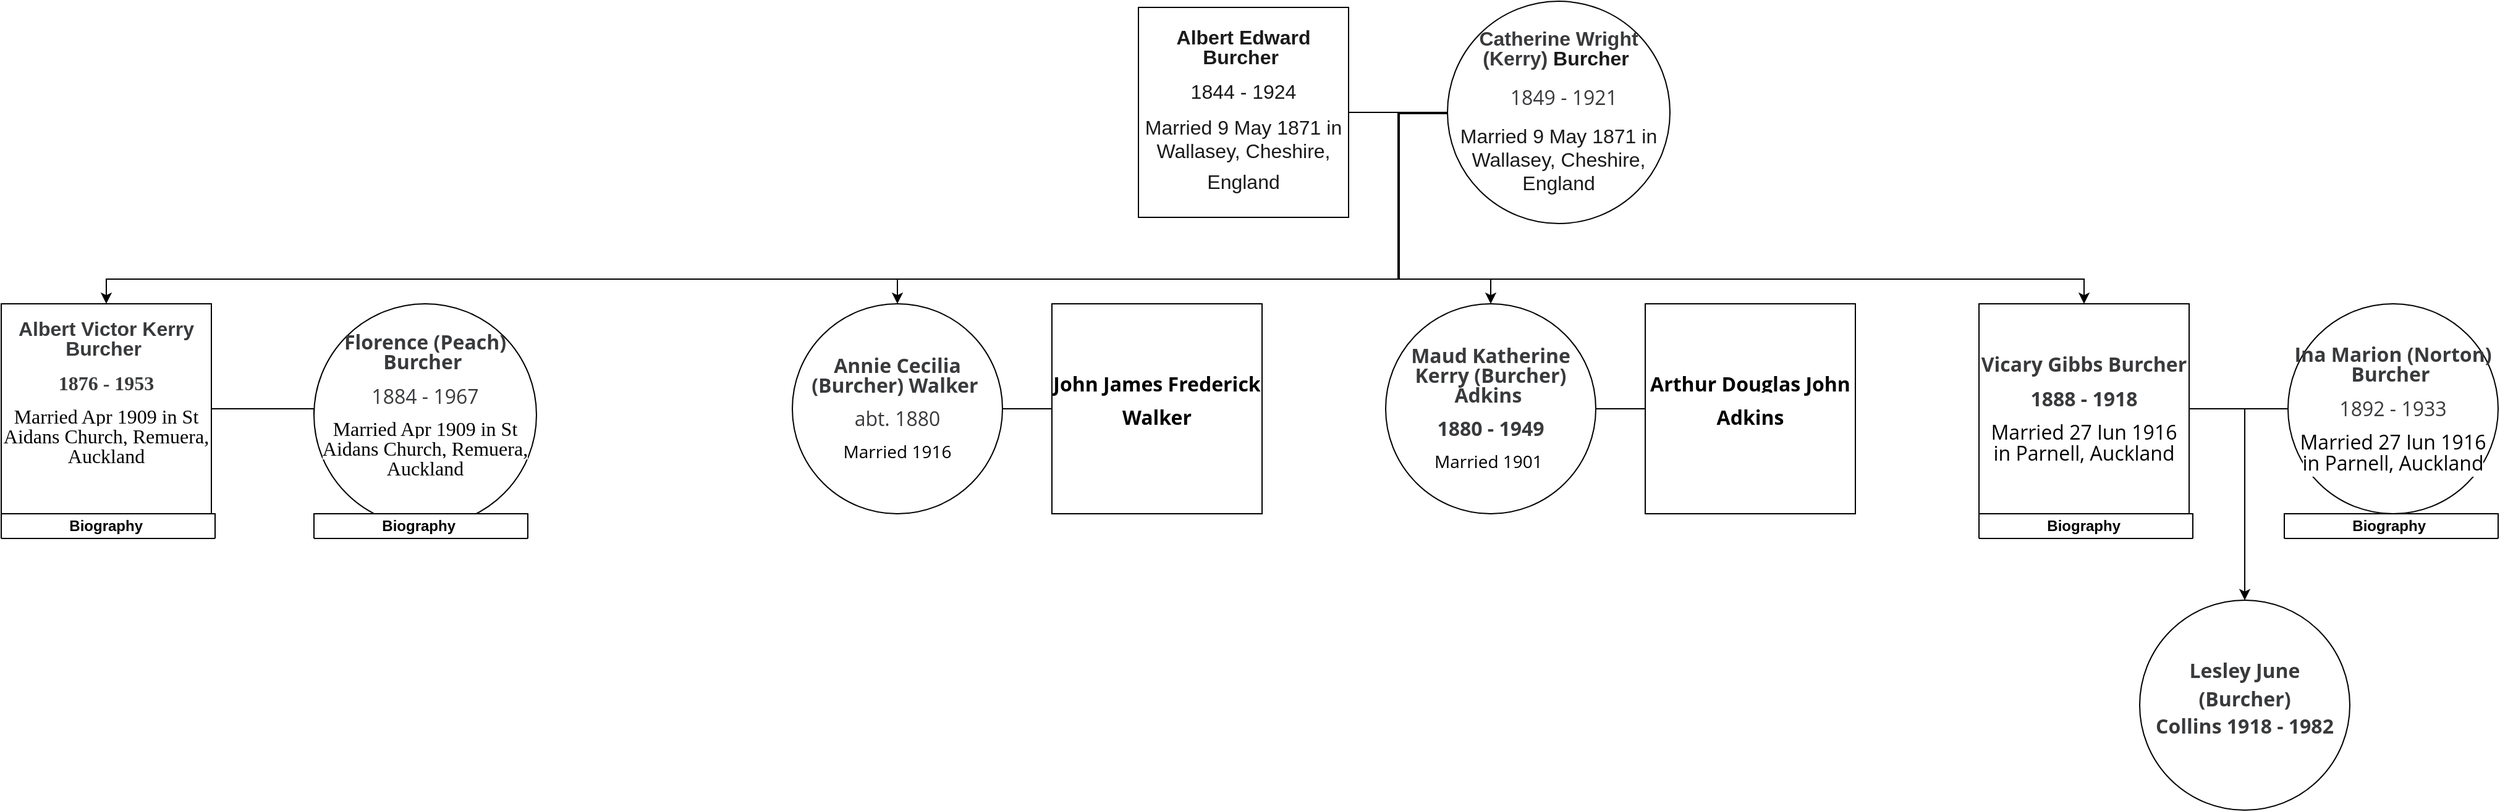 <mxfile version="24.5.5" type="github">
  <diagram name="Page-1" id="OZU3ZvA2aPoWL_jV6k-2">
    <mxGraphModel dx="2690" dy="1053" grid="1" gridSize="10" guides="1" tooltips="1" connect="1" arrows="1" fold="1" page="1" pageScale="1" pageWidth="827" pageHeight="1169" math="0" shadow="0">
      <root>
        <mxCell id="0" />
        <mxCell id="1" parent="0" />
        <mxCell id="ZmS5W_vSXkEM8_8rMccr-10" style="edgeStyle=orthogonalEdgeStyle;rounded=0;orthogonalLoop=1;jettySize=auto;html=1;exitX=1;exitY=0.5;exitDx=0;exitDy=0;entryX=0;entryY=0.5;entryDx=0;entryDy=0;endArrow=none;endFill=0;" edge="1" parent="1" source="ZmS5W_vSXkEM8_8rMccr-6">
          <mxGeometry relative="1" as="geometry">
            <mxPoint x="360" y="125" as="targetPoint" />
            <Array as="points">
              <mxPoint x="320" y="125" />
              <mxPoint x="360" y="126" />
            </Array>
          </mxGeometry>
        </mxCell>
        <mxCell id="ZmS5W_vSXkEM8_8rMccr-34" style="edgeStyle=orthogonalEdgeStyle;rounded=0;orthogonalLoop=1;jettySize=auto;html=1;exitX=1;exitY=0.5;exitDx=0;exitDy=0;entryX=0.5;entryY=0;entryDx=0;entryDy=0;" edge="1" parent="1" source="ZmS5W_vSXkEM8_8rMccr-6" target="ZmS5W_vSXkEM8_8rMccr-26">
          <mxGeometry relative="1" as="geometry">
            <mxPoint x="200" y="260" as="targetPoint" />
            <Array as="points">
              <mxPoint x="320" y="125" />
              <mxPoint x="320" y="260" />
              <mxPoint x="-85" y="260" />
            </Array>
          </mxGeometry>
        </mxCell>
        <mxCell id="ZmS5W_vSXkEM8_8rMccr-35" style="edgeStyle=orthogonalEdgeStyle;rounded=0;orthogonalLoop=1;jettySize=auto;html=1;exitX=1;exitY=0.5;exitDx=0;exitDy=0;entryX=0.5;entryY=0;entryDx=0;entryDy=0;" edge="1" parent="1" source="ZmS5W_vSXkEM8_8rMccr-6" target="ZmS5W_vSXkEM8_8rMccr-36">
          <mxGeometry relative="1" as="geometry">
            <mxPoint x="890" y="290" as="targetPoint" />
            <Array as="points">
              <mxPoint x="320" y="125" />
              <mxPoint x="320" y="260" />
              <mxPoint x="875" y="260" />
            </Array>
          </mxGeometry>
        </mxCell>
        <mxCell id="ZmS5W_vSXkEM8_8rMccr-6" value="&lt;h1 style=&quot;margin: 0px 0px 0.7em; padding: 0px; border: 0px; font-stretch: inherit; line-height: 100%; font-size-adjust: inherit; font-kerning: inherit; font-variant-alternates: inherit; font-variant-ligatures: inherit; font-variant-numeric: inherit; font-variant-east-asian: inherit; font-variant-position: inherit; font-feature-settings: inherit; font-optical-sizing: inherit; font-variation-settings: inherit; overflow-wrap: break-word; font-size: 16px;&quot;&gt;&lt;font style=&quot;font-size: 16px;&quot; color=&quot;#1a1a1a&quot; face=&quot;Helvetica&quot;&gt;&lt;span style=&quot;margin: 0px; padding: 0px; border: 0px; font-style: inherit; font-variant-caps: inherit; font-stretch: inherit; line-height: inherit; font-size-adjust: inherit; font-kerning: inherit; font-variant-alternates: inherit; font-variant-ligatures: inherit; font-variant-numeric: inherit; font-variant-east-asian: inherit; font-variant-position: inherit; font-feature-settings: inherit; font-optical-sizing: inherit; font-variation-settings: inherit; overflow-wrap: break-word;&quot;&gt;&lt;font style=&quot;font-size: 16px;&quot;&gt;Albert Edward Burcher&lt;/font&gt;&lt;/span&gt;&amp;nbsp;&lt;/font&gt;&lt;/h1&gt;&lt;h1 style=&quot;margin: 0px 0px 0.7em; padding: 0px; border: 0px; font-stretch: inherit; line-height: 100%; font-size-adjust: inherit; font-kerning: inherit; font-variant-alternates: inherit; font-variant-ligatures: inherit; font-variant-numeric: inherit; font-variant-east-asian: inherit; font-variant-position: inherit; font-feature-settings: inherit; font-optical-sizing: inherit; font-variation-settings: inherit; overflow-wrap: break-word; font-size: 16px;&quot;&gt;&lt;span style=&quot;font-weight: normal;&quot;&gt;&lt;font face=&quot;Helvetica&quot; style=&quot;font-size: 16px;&quot; color=&quot;#1a1a1a&quot;&gt;1844 - 1924&lt;/font&gt;&lt;/span&gt;&lt;/h1&gt;&lt;div style=&quot;font-size: 16px;&quot;&gt;&lt;span style=&quot;background-color: rgb(255, 255, 255);&quot;&gt;&lt;font style=&quot;font-size: 16px;&quot; color=&quot;#1a1a1a&quot; face=&quot;Helvetica&quot;&gt;Married 9 May 1871 in Wallasey, Cheshire, England&lt;/font&gt;&lt;/span&gt;&lt;span style=&quot;font-size: 23px; font-family: qMxfg6gYd-HVo0lsF2Li; font-weight: normal;&quot;&gt;&lt;font style=&quot;font-size: 16px;&quot;&gt;&lt;br&gt;&lt;/font&gt;&lt;/span&gt;&lt;/div&gt;" style="whiteSpace=wrap;html=1;aspect=fixed;" vertex="1" parent="1">
          <mxGeometry x="110" y="40" width="170" height="170" as="geometry" />
        </mxCell>
        <mxCell id="ZmS5W_vSXkEM8_8rMccr-12" style="edgeStyle=orthogonalEdgeStyle;rounded=0;orthogonalLoop=1;jettySize=auto;html=1;exitX=0;exitY=0.5;exitDx=0;exitDy=0;entryX=0.5;entryY=0;entryDx=0;entryDy=0;" edge="1" parent="1" target="ZmS5W_vSXkEM8_8rMccr-13">
          <mxGeometry relative="1" as="geometry">
            <mxPoint x="-100" y="270" as="targetPoint" />
            <mxPoint x="360" y="125" as="sourcePoint" />
            <Array as="points">
              <mxPoint x="321" y="126" />
              <mxPoint x="321" y="260" />
              <mxPoint x="-725" y="260" />
            </Array>
          </mxGeometry>
        </mxCell>
        <mxCell id="ZmS5W_vSXkEM8_8rMccr-22" style="edgeStyle=orthogonalEdgeStyle;rounded=0;orthogonalLoop=1;jettySize=auto;html=1;exitX=1;exitY=0.5;exitDx=0;exitDy=0;entryX=0;entryY=0.5;entryDx=0;entryDy=0;endArrow=none;endFill=0;" edge="1" parent="1" source="ZmS5W_vSXkEM8_8rMccr-13" target="ZmS5W_vSXkEM8_8rMccr-18">
          <mxGeometry relative="1" as="geometry">
            <Array as="points">
              <mxPoint x="-557" y="365" />
            </Array>
          </mxGeometry>
        </mxCell>
        <mxCell id="ZmS5W_vSXkEM8_8rMccr-13" value="&lt;h1 style=&quot;margin: 0px 0px 0.7em; padding: 0px; border: 0px; font-stretch: inherit; line-height: 100%; font-size-adjust: inherit; font-kerning: inherit; font-variant-alternates: inherit; font-variant-ligatures: inherit; font-variant-numeric: inherit; font-variant-east-asian: inherit; font-variant-position: inherit; font-feature-settings: inherit; font-optical-sizing: inherit; font-variation-settings: inherit; overflow-wrap: break-word; color: rgb(57, 58, 60); font-size: 16px;&quot;&gt;&lt;span style=&quot;margin: 0px; padding: 0px; border: 0px; font-style: inherit; font-variant-caps: inherit; font-stretch: inherit; line-height: inherit; font-size-adjust: inherit; font-kerning: inherit; font-variant-alternates: inherit; font-variant-ligatures: inherit; font-variant-numeric: inherit; font-variant-east-asian: inherit; font-variant-position: inherit; font-feature-settings: inherit; font-optical-sizing: inherit; font-variation-settings: inherit; overflow-wrap: break-word;&quot;&gt;&lt;font face=&quot;Helvetica&quot; style=&quot;font-size: 16px;&quot;&gt;Albert Victor Kerry Burcher&amp;nbsp;&lt;/font&gt;&lt;/span&gt;&lt;/h1&gt;&lt;h1 style=&quot;margin: 0px 0px 0.7em; padding: 0px; border: 0px; font-stretch: inherit; line-height: 100%; font-size-adjust: inherit; font-kerning: inherit; font-variant-alternates: inherit; font-variant-ligatures: inherit; font-variant-numeric: inherit; font-variant-east-asian: inherit; font-variant-position: inherit; font-feature-settings: inherit; font-optical-sizing: inherit; font-variation-settings: inherit; overflow-wrap: break-word; color: rgb(57, 58, 60); font-size: 16px;&quot;&gt;&lt;font face=&quot;jN4gn-6lTFqfSW2iRNwo&quot; style=&quot;font-size: 16px;&quot;&gt;1876 - 1953&lt;/font&gt;&lt;/h1&gt;&lt;div style=&quot;font-size: 16px; line-height: 100%;&quot;&gt;&lt;font style=&quot;font-size: 16px;&quot;&gt;&lt;span style=&quot;background-color: rgb(255, 255, 255);&quot;&gt;&lt;font face=&quot;jN4gn-6lTFqfSW2iRNwo&quot; style=&quot;font-size: 16px;&quot;&gt;Married Apr 1909 in St Aidans Church, Remuera, Auckland&lt;/font&gt;&lt;/span&gt;&lt;br&gt;&lt;/font&gt;&lt;/div&gt;&lt;div style=&quot;font-size: 25.715px; line-height: 100%;&quot;&gt;&lt;br&gt;&lt;/div&gt;" style="whiteSpace=wrap;html=1;aspect=fixed;" vertex="1" parent="1">
          <mxGeometry x="-810" y="280" width="170" height="170" as="geometry" />
        </mxCell>
        <mxCell id="ZmS5W_vSXkEM8_8rMccr-31" style="edgeStyle=orthogonalEdgeStyle;rounded=0;orthogonalLoop=1;jettySize=auto;html=1;exitX=0;exitY=0.5;exitDx=0;exitDy=0;entryX=0.5;entryY=0;entryDx=0;entryDy=0;" edge="1" parent="1" source="ZmS5W_vSXkEM8_8rMccr-17" target="ZmS5W_vSXkEM8_8rMccr-30">
          <mxGeometry relative="1" as="geometry">
            <Array as="points">
              <mxPoint x="320" y="125" />
              <mxPoint x="320" y="260" />
              <mxPoint x="395" y="260" />
            </Array>
          </mxGeometry>
        </mxCell>
        <mxCell id="ZmS5W_vSXkEM8_8rMccr-17" value="&lt;h1 style=&quot;caret-color: rgb(0, 0, 0); color: rgb(0, 0, 0); font-family: Helvetica; font-style: normal; font-variant-caps: normal; letter-spacing: normal; orphans: auto; text-align: center; text-indent: 0px; text-transform: none; white-space: normal; widows: auto; word-spacing: 0px; -webkit-text-stroke-width: 0px; text-decoration: none; margin: 0px 0px 0.7em; padding: 0px; border: 0px; font-stretch: inherit; line-height: 16px; font-size-adjust: inherit; font-kerning: inherit; font-variant-alternates: inherit; font-variant-ligatures: inherit; font-variant-numeric: inherit; font-variant-east-asian: inherit; font-variant-position: inherit; font-feature-settings: inherit; font-optical-sizing: inherit; font-variation-settings: inherit; overflow-wrap: break-word; font-size: 16px;&quot;&gt;&lt;span style=&quot;font-family: inherit; font-size: inherit; font-style: inherit; font-variant-caps: inherit; font-weight: inherit; color: rgb(57, 58, 60); text-align: start;&quot;&gt;Catherine Wright (Kerry)&lt;/span&gt;&lt;font style=&quot;font-size: 16px;&quot; color=&quot;#1a1a1a&quot; face=&quot;Helvetica&quot;&gt;&lt;span style=&quot;margin: 0px; padding: 0px; border: 0px; font-style: inherit; font-variant-caps: inherit; font-stretch: inherit; line-height: inherit; font-size-adjust: inherit; font-kerning: inherit; font-variant-alternates: inherit; font-variant-ligatures: inherit; font-variant-numeric: inherit; font-variant-east-asian: inherit; font-variant-position: inherit; font-feature-settings: inherit; font-optical-sizing: inherit; font-variation-settings: inherit; overflow-wrap: break-word;&quot;&gt;&lt;font style=&quot;font-size: 16px;&quot;&gt;&amp;nbsp;Burcher&lt;/font&gt;&lt;/span&gt;&amp;nbsp;&lt;/font&gt;&lt;/h1&gt;&lt;h1 style=&quot;font-style: normal; font-variant-caps: normal; letter-spacing: normal; orphans: auto; text-align: center; text-indent: 0px; text-transform: none; white-space: normal; widows: auto; word-spacing: 0px; -webkit-text-stroke-width: 0px; text-decoration: none; margin: 0px 0px 0.7em; padding: 0px; border: 0px; font-stretch: inherit; line-height: 1.4em; font-family: &amp;quot;Open Sans&amp;quot;, Helvetica, Arial, sans-serif; font-size-adjust: inherit; font-kerning: inherit; font-variant-alternates: inherit; font-variant-ligatures: inherit; font-variant-numeric: inherit; font-variant-east-asian: inherit; font-variant-position: inherit; font-feature-settings: inherit; font-optical-sizing: inherit; font-variation-settings: inherit; overflow-wrap: break-word; color: rgb(57, 58, 60); font-size: 16px;&quot;&gt;&lt;span&gt;&amp;nbsp;&lt;span class=&quot;Apple-converted-space&quot;&gt;&amp;nbsp;&lt;/span&gt;&lt;/span&gt;&lt;font style=&quot;font-size: 16px; font-weight: normal;&quot;&gt;1849 - 1921&lt;/font&gt;&lt;/h1&gt;&lt;div style=&quot;caret-color: rgb(0, 0, 0); color: rgb(0, 0, 0); font-family: Helvetica; font-style: normal; font-variant-caps: normal; font-weight: 400; letter-spacing: normal; orphans: auto; text-align: center; text-indent: 0px; text-transform: none; white-space: normal; widows: auto; word-spacing: 0px; -webkit-text-stroke-width: 0px; text-decoration: none; font-size: 16px;&quot;&gt;&lt;span style=&quot;background-color: rgb(255, 255, 255);&quot;&gt;&lt;font style=&quot;font-size: 16px;&quot; color=&quot;#1a1a1a&quot; face=&quot;Helvetica&quot;&gt;Married 9 May 1871 in Wallasey, Cheshire, England&lt;/font&gt;&lt;/span&gt;&lt;/div&gt;" style="ellipse;whiteSpace=wrap;html=1;aspect=fixed;" vertex="1" parent="1">
          <mxGeometry x="360" y="35" width="180" height="180" as="geometry" />
        </mxCell>
        <mxCell id="ZmS5W_vSXkEM8_8rMccr-18" value="&lt;h1 style=&quot;margin: 0px 0px 0.7em; padding: 0px; border: 0px; font-stretch: inherit; line-height: 100%; font-family: &amp;quot;Open Sans&amp;quot;, Helvetica, Arial, sans-serif; font-size-adjust: inherit; font-kerning: inherit; font-variant-alternates: inherit; font-variant-ligatures: inherit; font-variant-numeric: inherit; font-variant-east-asian: inherit; font-variant-position: inherit; font-feature-settings: inherit; font-optical-sizing: inherit; font-variation-settings: inherit; overflow-wrap: break-word; color: rgb(57, 58, 60); font-size: 16px;&quot;&gt;&lt;font style=&quot;font-size: 16px;&quot;&gt;&lt;span style=&quot;margin: 0px; padding: 0px; border: 0px; font-style: inherit; font-variant-caps: inherit; font-stretch: inherit; line-height: inherit; font-family: inherit; font-size-adjust: inherit; font-kerning: inherit; font-variant-alternates: inherit; font-variant-ligatures: inherit; font-variant-numeric: inherit; font-variant-east-asian: inherit; font-variant-position: inherit; font-feature-settings: inherit; font-optical-sizing: inherit; font-variation-settings: inherit; overflow-wrap: break-word;&quot;&gt;Florence (Peach) Burcher&lt;/span&gt;&amp;nbsp;&lt;/font&gt;&lt;/h1&gt;&lt;h1 style=&quot;margin: 0px 0px 0.7em; padding: 0px; border: 0px; font-stretch: inherit; line-height: 100%; font-family: &amp;quot;Open Sans&amp;quot;, Helvetica, Arial, sans-serif; font-size-adjust: inherit; font-kerning: inherit; font-variant-alternates: inherit; font-variant-ligatures: inherit; font-variant-numeric: inherit; font-variant-east-asian: inherit; font-variant-position: inherit; font-feature-settings: inherit; font-optical-sizing: inherit; font-variation-settings: inherit; overflow-wrap: break-word; color: rgb(57, 58, 60); font-size: 16px;&quot;&gt;&lt;font style=&quot;font-size: 16px; font-weight: normal;&quot;&gt;1884 - 1967&lt;/font&gt;&lt;/h1&gt;&lt;div style=&quot;caret-color: rgb(0, 0, 0); color: rgb(0, 0, 0); font-family: Helvetica; font-style: normal; font-variant-caps: normal; letter-spacing: normal; text-indent: 0px; text-transform: none; white-space: normal; word-spacing: 0px; -webkit-text-stroke-width: 0px; text-decoration: none; font-size: 16px; line-height: 100%;&quot;&gt;&lt;div style=&quot;line-height: 100%;&quot;&gt;&lt;span style=&quot;background-color: rgb(255, 255, 255);&quot;&gt;&lt;font style=&quot;font-size: 16px;&quot; face=&quot;jN4gn-6lTFqfSW2iRNwo&quot;&gt;Married Apr 1909 in St Aidans Church, Remuera, Auckland&lt;/font&gt;&lt;/span&gt;&lt;br&gt;&lt;/div&gt;&lt;div style=&quot;font-weight: 400; font-size: 16px;&quot;&gt;&lt;span style=&quot;background-color: rgb(255, 255, 255);&quot;&gt;&lt;font face=&quot;jN4gn-6lTFqfSW2iRNwo&quot;&gt;&lt;br&gt;&lt;/font&gt;&lt;/span&gt;&lt;/div&gt;&lt;/div&gt;" style="ellipse;whiteSpace=wrap;html=1;aspect=fixed;" vertex="1" parent="1">
          <mxGeometry x="-557" y="280" width="180" height="180" as="geometry" />
        </mxCell>
        <mxCell id="ZmS5W_vSXkEM8_8rMccr-19" value="Biography&amp;nbsp;" style="swimlane;whiteSpace=wrap;html=1;" vertex="1" collapsed="1" parent="1">
          <mxGeometry x="-810" y="450" width="173" height="20" as="geometry">
            <mxRectangle x="-413" y="450" width="543" height="320" as="alternateBounds" />
          </mxGeometry>
        </mxCell>
        <mxCell id="ZmS5W_vSXkEM8_8rMccr-21" value="&lt;h1 style=&quot;margin-top: 0px;&quot;&gt;&lt;p style=&quot;font-weight: 400; margin: 1.5em 0px; padding: 0px; border: 0px; font-stretch: inherit; font-size: 14px; line-height: 1.5em; font-family: &amp;quot;Open Sans&amp;quot;, Helvetica, Arial, sans-serif; font-size-adjust: inherit; font-kerning: inherit; font-variant-alternates: inherit; font-variant-ligatures: inherit; font-variant-numeric: inherit; font-variant-east-asian: inherit; font-variant-position: inherit; font-feature-settings: inherit; font-optical-sizing: inherit; font-variation-settings: inherit; overflow-wrap: break-word;&quot;&gt;New Zealand Herald 15 April 1909&lt;/p&gt;&lt;p style=&quot;font-weight: 400; margin: 1.5em 0px; padding: 0px; border: 0px; font-stretch: inherit; font-size: 14px; line-height: 1.5em; font-family: &amp;quot;Open Sans&amp;quot;, Helvetica, Arial, sans-serif; font-size-adjust: inherit; font-kerning: inherit; font-variant-alternates: inherit; font-variant-ligatures: inherit; font-variant-numeric: inherit; font-variant-east-asian: inherit; font-variant-position: inherit; font-feature-settings: inherit; font-optical-sizing: inherit; font-variation-settings: inherit; overflow-wrap: break-word;&quot;&gt;The marriage of Miss Florence Peach, second daughter of Mr. Jno. Peach, of Green Lane, to Mr. Albert Burcher, secretary of Messrs. Chambers and Son, Ltd., of this, city, took place at St. Aidan&#39;s Church, Remuera, on Tuesday. The bride was given away by her brother. Mr, R. F. D. Abbott officiated as best man, and Miss Kathleen Morrin, of Remuera, attended as bridesmaid. The service was conducted by the Rev. A. Fowler. A reception was afterwards held at the residence of the bride&#39;s parents, and the happy couple took their departure for Hamilton, en route for the Wanganui River, shortly after four o&#39;clock.&lt;/p&gt;&lt;p style=&quot;font-weight: 400; margin: 1.5em 0px; padding: 0px; border: 0px; font-stretch: inherit; font-size: 14px; line-height: 1.5em; font-family: &amp;quot;Open Sans&amp;quot;, Helvetica, Arial, sans-serif; font-size-adjust: inherit; font-kerning: inherit; font-variant-alternates: inherit; font-variant-ligatures: inherit; font-variant-numeric: inherit; font-variant-east-asian: inherit; font-variant-position: inherit; font-feature-settings: inherit; font-optical-sizing: inherit; font-variation-settings: inherit; overflow-wrap: break-word;&quot;&gt;&lt;span style=&quot;background-color: rgb(255, 255, 255);&quot;&gt;Purewa Cemetery, 16 Feb 1953&lt;/span&gt;&lt;br&gt;&lt;/p&gt;&lt;br style=&quot;font-weight: 400;&quot; class=&quot;Apple-interchange-newline&quot;&gt;&lt;/h1&gt;" style="text;html=1;whiteSpace=wrap;overflow=hidden;rounded=0;" vertex="1" parent="ZmS5W_vSXkEM8_8rMccr-19">
          <mxGeometry y="30" width="540" height="380" as="geometry" />
        </mxCell>
        <mxCell id="ZmS5W_vSXkEM8_8rMccr-24" value="Biography&amp;nbsp;" style="swimlane;whiteSpace=wrap;html=1;" vertex="1" collapsed="1" parent="1">
          <mxGeometry x="-557" y="450" width="173" height="20" as="geometry">
            <mxRectangle x="-160" y="450" width="543" height="320" as="alternateBounds" />
          </mxGeometry>
        </mxCell>
        <mxCell id="ZmS5W_vSXkEM8_8rMccr-25" value="&lt;h1 style=&quot;margin-top: 0px;&quot;&gt;&lt;p style=&quot;font-weight: 400; margin: 1.5em 0px; padding: 0px; border: 0px; font-stretch: inherit; font-size: 14px; line-height: 1.5em; font-family: &amp;quot;Open Sans&amp;quot;, Helvetica, Arial, sans-serif; font-size-adjust: inherit; font-kerning: inherit; font-variant-alternates: inherit; font-variant-ligatures: inherit; font-variant-numeric: inherit; font-variant-east-asian: inherit; font-variant-position: inherit; font-feature-settings: inherit; font-optical-sizing: inherit; font-variation-settings: inherit; overflow-wrap: break-word;&quot;&gt;New Zealand Herald 15 April 1909&lt;/p&gt;&lt;p style=&quot;font-weight: 400; margin: 1.5em 0px; padding: 0px; border: 0px; font-stretch: inherit; font-size: 14px; line-height: 1.5em; font-family: &amp;quot;Open Sans&amp;quot;, Helvetica, Arial, sans-serif; font-size-adjust: inherit; font-kerning: inherit; font-variant-alternates: inherit; font-variant-ligatures: inherit; font-variant-numeric: inherit; font-variant-east-asian: inherit; font-variant-position: inherit; font-feature-settings: inherit; font-optical-sizing: inherit; font-variation-settings: inherit; overflow-wrap: break-word;&quot;&gt;The marriage of Miss Florence Peach, second daughter of Mr. Jno. Peach, of Green Lane, to Mr. Albert Burcher, secretary of Messrs. Chambers and Son, Ltd., of this, city, took place at St. Aidan&#39;s Church, Remuera, on Tuesday. The bride was given away by her brother. Mr, R. F. D. Abbott officiated as best man, and Miss Kathleen Morrin, of Remuera, attended as bridesmaid. The service was conducted by the Rev. A. Fowler. A reception was afterwards held at the residence of the bride&#39;s parents, and the happy couple took their departure for Hamilton, en route for the Wanganui River, shortly after four o&#39;clock.&lt;/p&gt;&lt;p style=&quot;font-weight: 400; margin: 1.5em 0px; padding: 0px; border: 0px; font-stretch: inherit; font-size: 14px; line-height: 1.5em; font-family: &amp;quot;Open Sans&amp;quot;, Helvetica, Arial, sans-serif; font-size-adjust: inherit; font-kerning: inherit; font-variant-alternates: inherit; font-variant-ligatures: inherit; font-variant-numeric: inherit; font-variant-east-asian: inherit; font-variant-position: inherit; font-feature-settings: inherit; font-optical-sizing: inherit; font-variation-settings: inherit; overflow-wrap: break-word;&quot;&gt;&lt;span style=&quot;background-color: rgb(255, 255, 255);&quot;&gt;BURIED 13 March 1967 at Purewa Cemetery - aged 83&lt;/span&gt;&lt;br&gt;&lt;/p&gt;&lt;/h1&gt;" style="text;html=1;whiteSpace=wrap;overflow=hidden;rounded=0;" vertex="1" parent="ZmS5W_vSXkEM8_8rMccr-24">
          <mxGeometry y="30" width="540" height="380" as="geometry" />
        </mxCell>
        <mxCell id="ZmS5W_vSXkEM8_8rMccr-29" style="edgeStyle=orthogonalEdgeStyle;rounded=0;orthogonalLoop=1;jettySize=auto;html=1;exitX=1;exitY=0.5;exitDx=0;exitDy=0;entryX=0;entryY=0.5;entryDx=0;entryDy=0;endArrow=none;endFill=0;" edge="1" parent="1" source="ZmS5W_vSXkEM8_8rMccr-26" target="ZmS5W_vSXkEM8_8rMccr-28">
          <mxGeometry relative="1" as="geometry" />
        </mxCell>
        <mxCell id="ZmS5W_vSXkEM8_8rMccr-26" value="&lt;h1 style=&quot;font-style: normal; font-variant-caps: normal; letter-spacing: normal; text-indent: 0px; text-transform: none; white-space: normal; word-spacing: 0px; -webkit-text-stroke-width: 0px; text-decoration: none; margin: 0px 0px 0.7em; padding: 0px; border: 0px; font-stretch: inherit; font-size: 16px; line-height: 100%; font-family: &amp;quot;Open Sans&amp;quot;, Helvetica, Arial, sans-serif; font-size-adjust: inherit; font-kerning: inherit; font-variant-alternates: inherit; font-variant-ligatures: inherit; font-variant-numeric: inherit; font-variant-east-asian: inherit; font-variant-position: inherit; font-feature-settings: inherit; font-optical-sizing: inherit; font-variation-settings: inherit; overflow-wrap: break-word; color: rgb(57, 58, 60);&quot;&gt;&lt;span style=&quot;margin: 0px; padding: 0px; border: 0px; font-style: inherit; font-variant-caps: inherit; font-stretch: inherit; font-size: inherit; line-height: inherit; font-family: inherit; font-size-adjust: inherit; font-kerning: inherit; font-variant-alternates: inherit; font-variant-ligatures: inherit; font-variant-numeric: inherit; font-variant-east-asian: inherit; font-variant-position: inherit; font-feature-settings: inherit; font-optical-sizing: inherit; font-variation-settings: inherit; overflow-wrap: break-word;&quot;&gt;Annie Cecilia (Burcher) Walker&lt;/span&gt;&lt;span style=&quot;font-weight: normal;&quot;&gt;&amp;nbsp;&lt;/span&gt;&lt;/h1&gt;&lt;h1 style=&quot;font-style: normal; font-variant-caps: normal; letter-spacing: normal; text-indent: 0px; text-transform: none; white-space: normal; word-spacing: 0px; -webkit-text-stroke-width: 0px; text-decoration: none; margin: 0px 0px 0.7em; padding: 0px; border: 0px; font-stretch: inherit; font-size: 16px; line-height: 100%; font-family: &amp;quot;Open Sans&amp;quot;, Helvetica, Arial, sans-serif; font-size-adjust: inherit; font-kerning: inherit; font-variant-alternates: inherit; font-variant-ligatures: inherit; font-variant-numeric: inherit; font-variant-east-asian: inherit; font-variant-position: inherit; font-feature-settings: inherit; font-optical-sizing: inherit; font-variation-settings: inherit; overflow-wrap: break-word; color: rgb(57, 58, 60);&quot;&gt;&lt;span style=&quot;font-weight: normal;&quot;&gt;abt. 1880&lt;/span&gt;&lt;/h1&gt;&lt;div&gt;&lt;span style=&quot;text-align: start; font-family: &amp;quot;Open Sans&amp;quot;, Helvetica, Arial, sans-serif; font-size: 14px; background-color: rgb(255, 255, 255);&quot;&gt;Married 1916&lt;/span&gt;&lt;span style=&quot;font-weight: normal;&quot;&gt;&lt;br&gt;&lt;/span&gt;&lt;/div&gt;" style="ellipse;whiteSpace=wrap;html=1;aspect=fixed;align=center;" vertex="1" parent="1">
          <mxGeometry x="-170" y="280" width="170" height="170" as="geometry" />
        </mxCell>
        <mxCell id="ZmS5W_vSXkEM8_8rMccr-28" value="&lt;h1 style=&quot;margin: 0px 0px 0.7em; padding: 0px; border: 0px; font-stretch: inherit; line-height: 100%; font-size-adjust: inherit; font-kerning: inherit; font-variant-alternates: inherit; font-variant-ligatures: inherit; font-variant-numeric: inherit; font-variant-east-asian: inherit; font-variant-position: inherit; font-feature-settings: inherit; font-optical-sizing: inherit; font-variation-settings: inherit; overflow-wrap: break-word; color: rgb(57, 58, 60);&quot;&gt;&lt;span style=&quot;caret-color: rgb(0, 0, 0); color: rgb(0, 0, 0); font-family: &amp;quot;Open Sans&amp;quot;, Helvetica, Arial, sans-serif; text-align: start; background-color: rgb(255, 255, 255);&quot;&gt;&lt;font style=&quot;font-size: 16px;&quot;&gt;John James Frederick Walker&lt;/font&gt;&lt;/span&gt;&lt;br&gt;&lt;/h1&gt;" style="whiteSpace=wrap;html=1;aspect=fixed;" vertex="1" parent="1">
          <mxGeometry x="40" y="280" width="170" height="170" as="geometry" />
        </mxCell>
        <mxCell id="ZmS5W_vSXkEM8_8rMccr-33" style="edgeStyle=orthogonalEdgeStyle;rounded=0;orthogonalLoop=1;jettySize=auto;html=1;exitX=1;exitY=0.5;exitDx=0;exitDy=0;endArrow=none;endFill=0;" edge="1" parent="1" source="ZmS5W_vSXkEM8_8rMccr-30" target="ZmS5W_vSXkEM8_8rMccr-32">
          <mxGeometry relative="1" as="geometry" />
        </mxCell>
        <mxCell id="ZmS5W_vSXkEM8_8rMccr-30" value="&lt;h1 style=&quot;margin: 0px 0px 0.7em; padding: 0px; border: 0px; font-stretch: inherit; font-size: 16px; line-height: 100%; font-family: &amp;quot;Open Sans&amp;quot;, Helvetica, Arial, sans-serif; font-size-adjust: inherit; font-kerning: inherit; font-variant-alternates: inherit; font-variant-ligatures: inherit; font-variant-numeric: inherit; font-variant-east-asian: inherit; font-variant-position: inherit; font-feature-settings: inherit; font-optical-sizing: inherit; font-variation-settings: inherit; overflow-wrap: break-word; color: rgb(57, 58, 60);&quot;&gt;&lt;span style=&quot;margin: 0px; padding: 0px; border: 0px; font-style: inherit; font-variant-caps: inherit; font-weight: inherit; font-stretch: inherit; font-size: inherit; line-height: inherit; font-family: inherit; font-size-adjust: inherit; font-kerning: inherit; font-variant-alternates: inherit; font-variant-ligatures: inherit; font-variant-numeric: inherit; font-variant-east-asian: inherit; font-variant-position: inherit; font-feature-settings: inherit; font-optical-sizing: inherit; font-variation-settings: inherit; overflow-wrap: break-word;&quot;&gt;Maud Katherine Kerry (Burcher) Adkins&lt;/span&gt;&amp;nbsp;&lt;/h1&gt;&lt;h1 style=&quot;margin: 0px 0px 0.7em; padding: 0px; border: 0px; font-stretch: inherit; font-size: 16px; line-height: 100%; font-family: &amp;quot;Open Sans&amp;quot;, Helvetica, Arial, sans-serif; font-size-adjust: inherit; font-kerning: inherit; font-variant-alternates: inherit; font-variant-ligatures: inherit; font-variant-numeric: inherit; font-variant-east-asian: inherit; font-variant-position: inherit; font-feature-settings: inherit; font-optical-sizing: inherit; font-variation-settings: inherit; overflow-wrap: break-word; color: rgb(57, 58, 60);&quot;&gt;1880 - 1949&lt;/h1&gt;&lt;div&gt;&lt;span style=&quot;text-align: start; font-family: &amp;quot;Open Sans&amp;quot;, Helvetica, Arial, sans-serif; font-size: 14px; background-color: rgb(255, 255, 255);&quot;&gt;Married 1901&amp;nbsp;&lt;/span&gt;&lt;br&gt;&lt;/div&gt;" style="ellipse;whiteSpace=wrap;html=1;aspect=fixed;align=center;" vertex="1" parent="1">
          <mxGeometry x="310" y="280" width="170" height="170" as="geometry" />
        </mxCell>
        <mxCell id="ZmS5W_vSXkEM8_8rMccr-32" value="&lt;h1 style=&quot;margin: 0px 0px 0.7em; padding: 0px; border: 0px; font-stretch: inherit; line-height: 100%; font-size-adjust: inherit; font-kerning: inherit; font-variant-alternates: inherit; font-variant-ligatures: inherit; font-variant-numeric: inherit; font-variant-east-asian: inherit; font-variant-position: inherit; font-feature-settings: inherit; font-optical-sizing: inherit; font-variation-settings: inherit; overflow-wrap: break-word; color: rgb(57, 58, 60);&quot;&gt;&lt;span style=&quot;caret-color: rgb(0, 0, 0); color: rgb(0, 0, 0); font-family: &amp;quot;Open Sans&amp;quot;, Helvetica, Arial, sans-serif; text-align: start; background-color: rgb(255, 255, 255);&quot;&gt;&lt;font style=&quot;font-size: 16px;&quot;&gt;Arthur Douglas John Adkins&lt;/font&gt;&lt;/span&gt;&lt;br&gt;&lt;/h1&gt;" style="whiteSpace=wrap;html=1;aspect=fixed;" vertex="1" parent="1">
          <mxGeometry x="520" y="280" width="170" height="170" as="geometry" />
        </mxCell>
        <mxCell id="ZmS5W_vSXkEM8_8rMccr-40" style="edgeStyle=orthogonalEdgeStyle;rounded=0;orthogonalLoop=1;jettySize=auto;html=1;exitX=1;exitY=0.5;exitDx=0;exitDy=0;entryX=0;entryY=0.5;entryDx=0;entryDy=0;endArrow=none;endFill=0;" edge="1" parent="1" source="ZmS5W_vSXkEM8_8rMccr-36" target="ZmS5W_vSXkEM8_8rMccr-39">
          <mxGeometry relative="1" as="geometry" />
        </mxCell>
        <mxCell id="ZmS5W_vSXkEM8_8rMccr-36" value="&lt;h1 style=&quot;margin: 0px 0px 0.7em; padding: 0px; border: 0px; font-stretch: inherit; line-height: 100%; font-family: &amp;quot;Open Sans&amp;quot;, Helvetica, Arial, sans-serif; font-size-adjust: inherit; font-kerning: inherit; font-variant-alternates: inherit; font-variant-ligatures: inherit; font-variant-numeric: inherit; font-variant-east-asian: inherit; font-variant-position: inherit; font-feature-settings: inherit; font-optical-sizing: inherit; font-variation-settings: inherit; overflow-wrap: break-word; color: rgb(57, 58, 60); font-size: 16px;&quot;&gt;&lt;span style=&quot;margin: 0px; padding: 0px; border: 0px; font-style: inherit; font-variant-caps: inherit; font-stretch: inherit; line-height: inherit; font-family: inherit; font-size-adjust: inherit; font-kerning: inherit; font-variant-alternates: inherit; font-variant-ligatures: inherit; font-variant-numeric: inherit; font-variant-east-asian: inherit; font-variant-position: inherit; font-feature-settings: inherit; font-optical-sizing: inherit; font-variation-settings: inherit; overflow-wrap: break-word;&quot;&gt;&lt;font style=&quot;font-size: 16px;&quot;&gt;Vicary Gibbs Burcher&lt;/font&gt;&lt;/span&gt;&lt;/h1&gt;&lt;h1 style=&quot;margin: 0px 0px 0.7em; padding: 0px; border: 0px; font-stretch: inherit; line-height: 100%; font-family: &amp;quot;Open Sans&amp;quot;, Helvetica, Arial, sans-serif; font-size-adjust: inherit; font-kerning: inherit; font-variant-alternates: inherit; font-variant-ligatures: inherit; font-variant-numeric: inherit; font-variant-east-asian: inherit; font-variant-position: inherit; font-feature-settings: inherit; font-optical-sizing: inherit; font-variation-settings: inherit; overflow-wrap: break-word; color: rgb(57, 58, 60); font-size: 16px;&quot;&gt;&lt;font style=&quot;font-size: 16px;&quot;&gt;1888 - 1918&lt;/font&gt;&lt;/h1&gt;&lt;div style=&quot;font-size: 16px; line-height: 100%;&quot;&gt;&lt;span style=&quot;font-family: &amp;quot;Open Sans&amp;quot;, Helvetica, Arial, sans-serif; background-color: rgb(255, 255, 255);&quot;&gt;&lt;font style=&quot;font-size: 16px;&quot;&gt;Married 27 Jun 1916 in Parnell, Auckland&lt;/font&gt;&lt;/span&gt;&lt;br&gt;&lt;/div&gt;" style="whiteSpace=wrap;html=1;aspect=fixed;" vertex="1" parent="1">
          <mxGeometry x="790" y="280" width="170" height="170" as="geometry" />
        </mxCell>
        <mxCell id="ZmS5W_vSXkEM8_8rMccr-37" value="Biography&amp;nbsp;" style="swimlane;whiteSpace=wrap;html=1;" vertex="1" collapsed="1" parent="1">
          <mxGeometry x="790" y="450" width="173" height="20" as="geometry">
            <mxRectangle x="790" y="450" width="543" height="120" as="alternateBounds" />
          </mxGeometry>
        </mxCell>
        <mxCell id="ZmS5W_vSXkEM8_8rMccr-38" value="&lt;h1 style=&quot;margin-top: 0px;&quot;&gt;&lt;p style=&quot;font-weight: 400; margin: 1.5em 0px; padding: 0px; border: 0px; font-stretch: inherit; font-size: 14px; line-height: 1.5em; font-family: &amp;quot;Open Sans&amp;quot;, Helvetica, Arial, sans-serif; font-size-adjust: inherit; font-kerning: inherit; font-variant-alternates: inherit; font-variant-ligatures: inherit; font-variant-numeric: inherit; font-variant-east-asian: inherit; font-variant-position: inherit; font-feature-settings: inherit; font-optical-sizing: inherit; font-variation-settings: inherit; overflow-wrap: break-word;&quot;&gt;&lt;span style=&quot;background-color: rgb(255, 255, 255);&quot;&gt;Dies in the 1918 influenza epidemic&lt;/span&gt;&lt;br&gt;&lt;/p&gt;&lt;/h1&gt;" style="text;html=1;whiteSpace=wrap;overflow=hidden;rounded=0;" vertex="1" parent="ZmS5W_vSXkEM8_8rMccr-37">
          <mxGeometry y="30" width="540" height="280" as="geometry" />
        </mxCell>
        <mxCell id="ZmS5W_vSXkEM8_8rMccr-44" style="edgeStyle=orthogonalEdgeStyle;rounded=0;orthogonalLoop=1;jettySize=auto;html=1;exitX=0;exitY=0.5;exitDx=0;exitDy=0;" edge="1" parent="1" source="ZmS5W_vSXkEM8_8rMccr-39" target="ZmS5W_vSXkEM8_8rMccr-43">
          <mxGeometry relative="1" as="geometry" />
        </mxCell>
        <mxCell id="ZmS5W_vSXkEM8_8rMccr-39" value="&lt;h1 style=&quot;margin: 0px 0px 0.7em; padding: 0px; border: 0px; font-stretch: inherit; line-height: 100%; font-family: &amp;quot;Open Sans&amp;quot;, Helvetica, Arial, sans-serif; font-size-adjust: inherit; font-kerning: inherit; font-variant-alternates: inherit; font-variant-ligatures: inherit; font-variant-numeric: inherit; font-variant-east-asian: inherit; font-variant-position: inherit; font-feature-settings: inherit; font-optical-sizing: inherit; font-variation-settings: inherit; overflow-wrap: break-word; color: rgb(57, 58, 60); font-size: 16px;&quot;&gt;&lt;font style=&quot;font-size: 16px;&quot;&gt;&lt;span style=&quot;margin: 0px; padding: 0px; border: 0px; font-style: inherit; font-variant-caps: inherit; font-stretch: inherit; line-height: inherit; font-family: inherit; font-size-adjust: inherit; font-kerning: inherit; font-variant-alternates: inherit; font-variant-ligatures: inherit; font-variant-numeric: inherit; font-variant-east-asian: inherit; font-variant-position: inherit; font-feature-settings: inherit; font-optical-sizing: inherit; font-variation-settings: inherit; overflow-wrap: break-word;&quot;&gt;Ina Marion (Norton) Burcher&lt;/span&gt;&amp;nbsp;&lt;/font&gt;&lt;/h1&gt;&lt;h1 style=&quot;margin: 0px 0px 0.7em; padding: 0px; border: 0px; font-stretch: inherit; line-height: 100%; font-family: &amp;quot;Open Sans&amp;quot;, Helvetica, Arial, sans-serif; font-size-adjust: inherit; font-kerning: inherit; font-variant-alternates: inherit; font-variant-ligatures: inherit; font-variant-numeric: inherit; font-variant-east-asian: inherit; font-variant-position: inherit; font-feature-settings: inherit; font-optical-sizing: inherit; font-variation-settings: inherit; overflow-wrap: break-word; color: rgb(57, 58, 60); font-size: 16px;&quot;&gt;&lt;span style=&quot;font-weight: normal;&quot;&gt;&lt;font style=&quot;font-size: 16px;&quot;&gt;1892 - 1933&lt;/font&gt;&lt;/span&gt;&lt;/h1&gt;&lt;div style=&quot;font-size: 16px; line-height: 100%;&quot;&gt;&lt;span style=&quot;font-family: &amp;quot;Open Sans&amp;quot;, Helvetica, Arial, sans-serif; background-color: rgb(255, 255, 255);&quot;&gt;&lt;font style=&quot;font-size: 16px;&quot;&gt;Married 27 Jun 1916 in Parnell, Auckland&lt;/font&gt;&lt;/span&gt;&lt;br&gt;&lt;/div&gt;" style="ellipse;whiteSpace=wrap;html=1;aspect=fixed;align=center;" vertex="1" parent="1">
          <mxGeometry x="1040" y="280" width="170" height="170" as="geometry" />
        </mxCell>
        <mxCell id="ZmS5W_vSXkEM8_8rMccr-41" value="Biography&amp;nbsp;" style="swimlane;whiteSpace=wrap;html=1;" vertex="1" collapsed="1" parent="1">
          <mxGeometry x="1037" y="450" width="173" height="20" as="geometry">
            <mxRectangle x="1037" y="450" width="543" height="120" as="alternateBounds" />
          </mxGeometry>
        </mxCell>
        <mxCell id="ZmS5W_vSXkEM8_8rMccr-42" value="&lt;h1 style=&quot;margin-top: 0px;&quot;&gt;&lt;p style=&quot;font-weight: 400; margin: 1.5em 0px; padding: 0px; border: 0px; font-stretch: inherit; font-size: 14px; line-height: 1.5em; font-family: &amp;quot;Open Sans&amp;quot;, Helvetica, Arial, sans-serif; font-size-adjust: inherit; font-kerning: inherit; font-variant-alternates: inherit; font-variant-ligatures: inherit; font-variant-numeric: inherit; font-variant-east-asian: inherit; font-variant-position: inherit; font-feature-settings: inherit; font-optical-sizing: inherit; font-variation-settings: inherit; overflow-wrap: break-word;&quot;&gt;&lt;span style=&quot;background-color: rgb(255, 255, 255);&quot;&gt;Died&amp;nbsp;&lt;/span&gt;&lt;strong style=&quot;margin: 0px; padding: 0px; border: 0px; font-stretch: inherit; line-height: inherit; font-size-adjust: inherit; font-kerning: inherit; font-variant-alternates: inherit; font-variant-ligatures: inherit; font-variant-numeric: inherit; font-variant-east-asian: inherit; font-variant-position: inherit; font-feature-settings: inherit; font-optical-sizing: inherit; font-variation-settings: inherit; overflow-wrap: break-word;&quot;&gt;6 Jul 1933&lt;/strong&gt;&lt;span style=&quot;background-color: rgb(255, 255, 255);&quot;&gt;&amp;nbsp;&lt;/span&gt;&lt;span style=&quot;margin: 0px; padding: 0px; border: 0px; font-stretch: inherit; line-height: inherit; font-size-adjust: inherit; font-kerning: inherit; font-variant-alternates: inherit; font-variant-ligatures: inherit; font-variant-numeric: inherit; font-variant-east-asian: inherit; font-variant-position: inherit; font-feature-settings: inherit; font-optical-sizing: inherit; font-variation-settings: inherit; overflow-wrap: break-word;&quot; title=&quot;Born 132 years ago; died at about age 41&quot;&gt;at about age 41&lt;/span&gt;&lt;span style=&quot;background-color: rgb(255, 255, 255);&quot;&gt;&amp;nbsp;in&amp;nbsp;&lt;/span&gt;&lt;strong style=&quot;margin: 0px; padding: 0px; border: 0px; font-stretch: inherit; line-height: inherit; font-size-adjust: inherit; font-kerning: inherit; font-variant-alternates: inherit; font-variant-ligatures: inherit; font-variant-numeric: inherit; font-variant-east-asian: inherit; font-variant-position: inherit; font-feature-settings: inherit; font-optical-sizing: inherit; font-variation-settings: inherit; overflow-wrap: break-word;&quot;&gt;Auckland&lt;/strong&gt;&lt;br&gt;&lt;/p&gt;&lt;/h1&gt;" style="text;html=1;whiteSpace=wrap;overflow=hidden;rounded=0;" vertex="1" parent="ZmS5W_vSXkEM8_8rMccr-41">
          <mxGeometry y="30" width="540" height="280" as="geometry" />
        </mxCell>
        <mxCell id="ZmS5W_vSXkEM8_8rMccr-43" value="&lt;h1 style=&quot;margin: 0px 0px 0.7em; padding: 0px; border: 0px; font-stretch: inherit; font-size: 16px; line-height: 1.4em; font-family: &amp;quot;Open Sans&amp;quot;, Helvetica, Arial, sans-serif; font-size-adjust: inherit; font-kerning: inherit; font-variant-alternates: inherit; font-variant-ligatures: inherit; font-variant-numeric: inherit; font-variant-east-asian: inherit; font-variant-position: inherit; font-feature-settings: inherit; font-optical-sizing: inherit; font-variation-settings: inherit; overflow-wrap: break-word; color: rgb(57, 58, 60);&quot;&gt;&lt;span style=&quot;margin: 0px; padding: 0px; border: 0px; font-style: inherit; font-variant-caps: inherit; font-weight: inherit; font-stretch: inherit; font-size: inherit; line-height: inherit; font-family: inherit; font-size-adjust: inherit; font-kerning: inherit; font-variant-alternates: inherit; font-variant-ligatures: inherit; font-variant-numeric: inherit; font-variant-east-asian: inherit; font-variant-position: inherit; font-feature-settings: inherit; font-optical-sizing: inherit; font-variation-settings: inherit; overflow-wrap: break-word;&quot;&gt;Lesley June (Burcher) Collins&lt;/span&gt;&amp;nbsp;1918 - 1982&lt;/h1&gt;" style="ellipse;whiteSpace=wrap;html=1;aspect=fixed;align=center;" vertex="1" parent="1">
          <mxGeometry x="920" y="520" width="170" height="170" as="geometry" />
        </mxCell>
      </root>
    </mxGraphModel>
  </diagram>
</mxfile>
